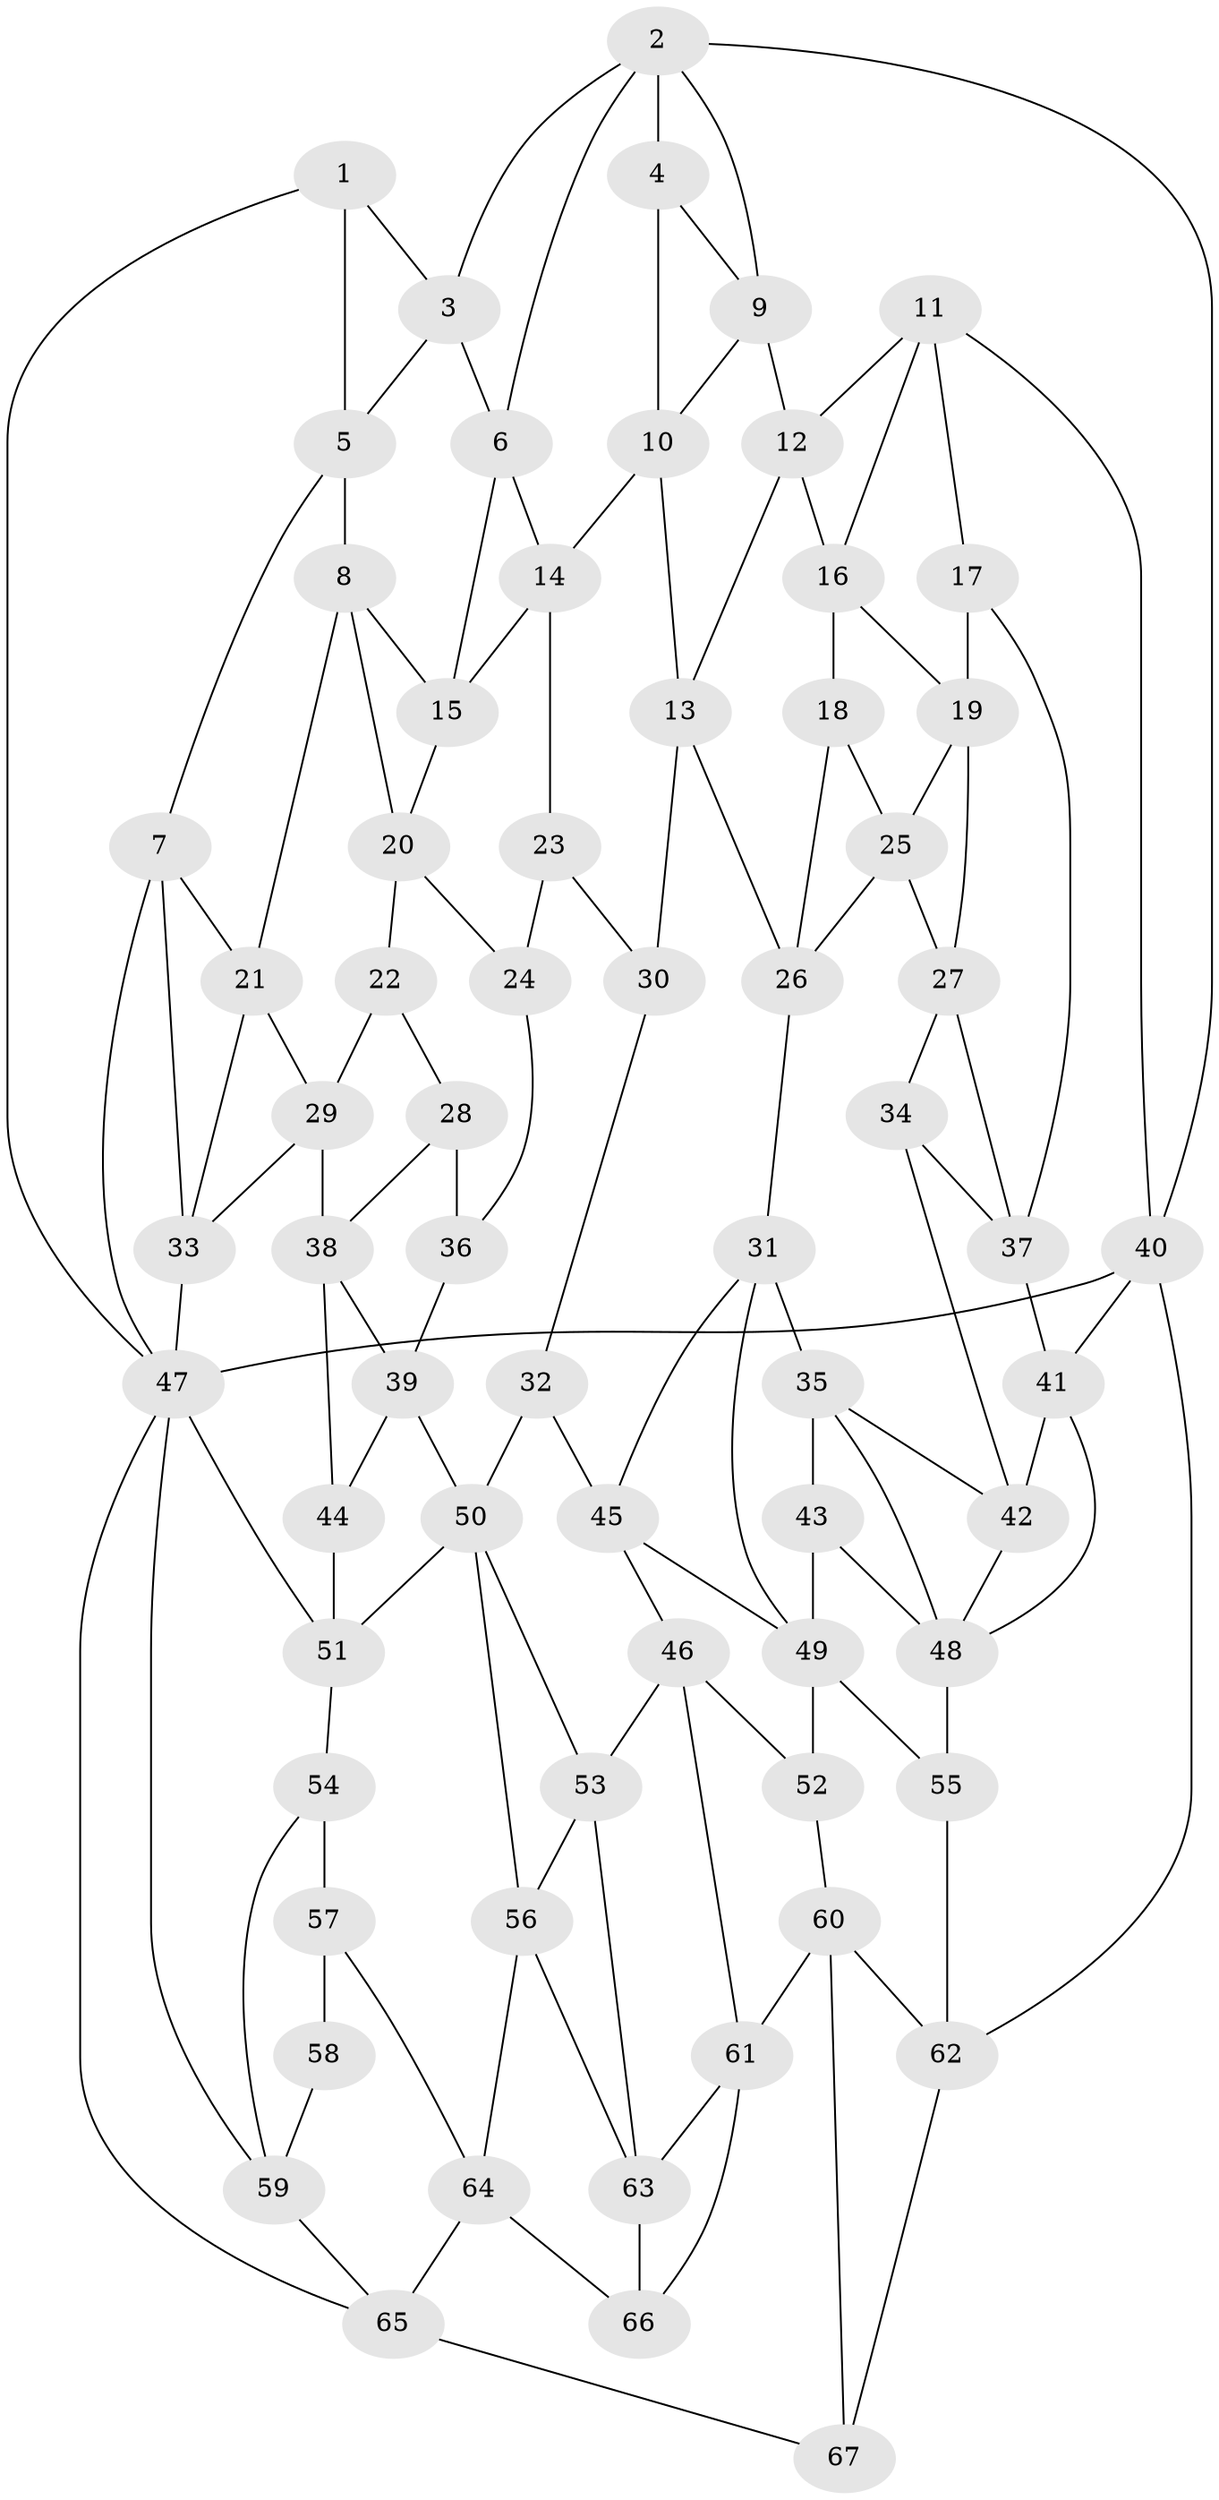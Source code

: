 // original degree distribution, {3: 0.014925373134328358, 5: 0.5074626865671642, 6: 0.23134328358208955, 4: 0.2462686567164179}
// Generated by graph-tools (version 1.1) at 2025/27/03/09/25 03:27:10]
// undirected, 67 vertices, 127 edges
graph export_dot {
graph [start="1"]
  node [color=gray90,style=filled];
  1;
  2;
  3;
  4;
  5;
  6;
  7;
  8;
  9;
  10;
  11;
  12;
  13;
  14;
  15;
  16;
  17;
  18;
  19;
  20;
  21;
  22;
  23;
  24;
  25;
  26;
  27;
  28;
  29;
  30;
  31;
  32;
  33;
  34;
  35;
  36;
  37;
  38;
  39;
  40;
  41;
  42;
  43;
  44;
  45;
  46;
  47;
  48;
  49;
  50;
  51;
  52;
  53;
  54;
  55;
  56;
  57;
  58;
  59;
  60;
  61;
  62;
  63;
  64;
  65;
  66;
  67;
  1 -- 3 [weight=1.0];
  1 -- 5 [weight=1.0];
  1 -- 47 [weight=1.0];
  2 -- 3 [weight=1.0];
  2 -- 4 [weight=1.0];
  2 -- 6 [weight=1.0];
  2 -- 9 [weight=1.0];
  2 -- 40 [weight=1.0];
  3 -- 5 [weight=1.0];
  3 -- 6 [weight=1.0];
  4 -- 9 [weight=1.0];
  4 -- 10 [weight=1.0];
  5 -- 7 [weight=1.0];
  5 -- 8 [weight=1.0];
  6 -- 14 [weight=1.0];
  6 -- 15 [weight=1.0];
  7 -- 21 [weight=1.0];
  7 -- 33 [weight=1.0];
  7 -- 47 [weight=1.0];
  8 -- 15 [weight=1.0];
  8 -- 20 [weight=1.0];
  8 -- 21 [weight=1.0];
  9 -- 10 [weight=1.0];
  9 -- 12 [weight=1.0];
  10 -- 13 [weight=1.0];
  10 -- 14 [weight=1.0];
  11 -- 12 [weight=1.0];
  11 -- 16 [weight=1.0];
  11 -- 17 [weight=1.0];
  11 -- 40 [weight=1.0];
  12 -- 13 [weight=1.0];
  12 -- 16 [weight=1.0];
  13 -- 26 [weight=1.0];
  13 -- 30 [weight=1.0];
  14 -- 15 [weight=1.0];
  14 -- 23 [weight=1.0];
  15 -- 20 [weight=1.0];
  16 -- 18 [weight=1.0];
  16 -- 19 [weight=1.0];
  17 -- 19 [weight=1.0];
  17 -- 37 [weight=1.0];
  18 -- 25 [weight=1.0];
  18 -- 26 [weight=1.0];
  19 -- 25 [weight=1.0];
  19 -- 27 [weight=1.0];
  20 -- 22 [weight=1.0];
  20 -- 24 [weight=1.0];
  21 -- 29 [weight=1.0];
  21 -- 33 [weight=1.0];
  22 -- 28 [weight=1.0];
  22 -- 29 [weight=1.0];
  23 -- 24 [weight=1.0];
  23 -- 30 [weight=2.0];
  24 -- 36 [weight=1.0];
  25 -- 26 [weight=1.0];
  25 -- 27 [weight=1.0];
  26 -- 31 [weight=1.0];
  27 -- 34 [weight=1.0];
  27 -- 37 [weight=1.0];
  28 -- 36 [weight=2.0];
  28 -- 38 [weight=1.0];
  29 -- 33 [weight=1.0];
  29 -- 38 [weight=1.0];
  30 -- 32 [weight=1.0];
  31 -- 35 [weight=1.0];
  31 -- 45 [weight=1.0];
  31 -- 49 [weight=1.0];
  32 -- 45 [weight=1.0];
  32 -- 50 [weight=1.0];
  33 -- 47 [weight=1.0];
  34 -- 37 [weight=1.0];
  34 -- 42 [weight=1.0];
  35 -- 42 [weight=1.0];
  35 -- 43 [weight=1.0];
  35 -- 48 [weight=1.0];
  36 -- 39 [weight=1.0];
  37 -- 41 [weight=1.0];
  38 -- 39 [weight=1.0];
  38 -- 44 [weight=1.0];
  39 -- 44 [weight=1.0];
  39 -- 50 [weight=1.0];
  40 -- 41 [weight=1.0];
  40 -- 47 [weight=2.0];
  40 -- 62 [weight=1.0];
  41 -- 42 [weight=1.0];
  41 -- 48 [weight=1.0];
  42 -- 48 [weight=1.0];
  43 -- 48 [weight=1.0];
  43 -- 49 [weight=2.0];
  44 -- 51 [weight=2.0];
  45 -- 46 [weight=1.0];
  45 -- 49 [weight=1.0];
  46 -- 52 [weight=1.0];
  46 -- 53 [weight=1.0];
  46 -- 61 [weight=1.0];
  47 -- 51 [weight=1.0];
  47 -- 59 [weight=1.0];
  47 -- 65 [weight=1.0];
  48 -- 55 [weight=2.0];
  49 -- 52 [weight=1.0];
  49 -- 55 [weight=1.0];
  50 -- 51 [weight=2.0];
  50 -- 53 [weight=1.0];
  50 -- 56 [weight=1.0];
  51 -- 54 [weight=1.0];
  52 -- 60 [weight=1.0];
  53 -- 56 [weight=1.0];
  53 -- 63 [weight=1.0];
  54 -- 57 [weight=1.0];
  54 -- 59 [weight=1.0];
  55 -- 62 [weight=1.0];
  56 -- 63 [weight=1.0];
  56 -- 64 [weight=1.0];
  57 -- 58 [weight=2.0];
  57 -- 64 [weight=1.0];
  58 -- 59 [weight=1.0];
  59 -- 65 [weight=1.0];
  60 -- 61 [weight=1.0];
  60 -- 62 [weight=1.0];
  60 -- 67 [weight=1.0];
  61 -- 63 [weight=1.0];
  61 -- 66 [weight=1.0];
  62 -- 67 [weight=1.0];
  63 -- 66 [weight=1.0];
  64 -- 65 [weight=1.0];
  64 -- 66 [weight=1.0];
  65 -- 67 [weight=1.0];
}
